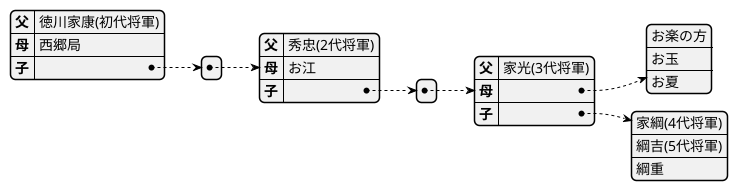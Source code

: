 @startjson
{
  "父": "徳川家康(初代将軍)",
  "母": "西郷局",
  "子": [
    {
      "父": "秀忠(2代将軍)",
      "母": "お江",
      "子": [
        {
          "父": "家光(3代将軍)",
          "母": [
            "お楽の方",
            "お玉",
            "お夏"
          ],
          "子": [
            "家綱(4代将軍)",
            "綱吉(5代将軍)",
            "綱重"
          ]
        }
      ]
    }
  ]
}
@endjson
